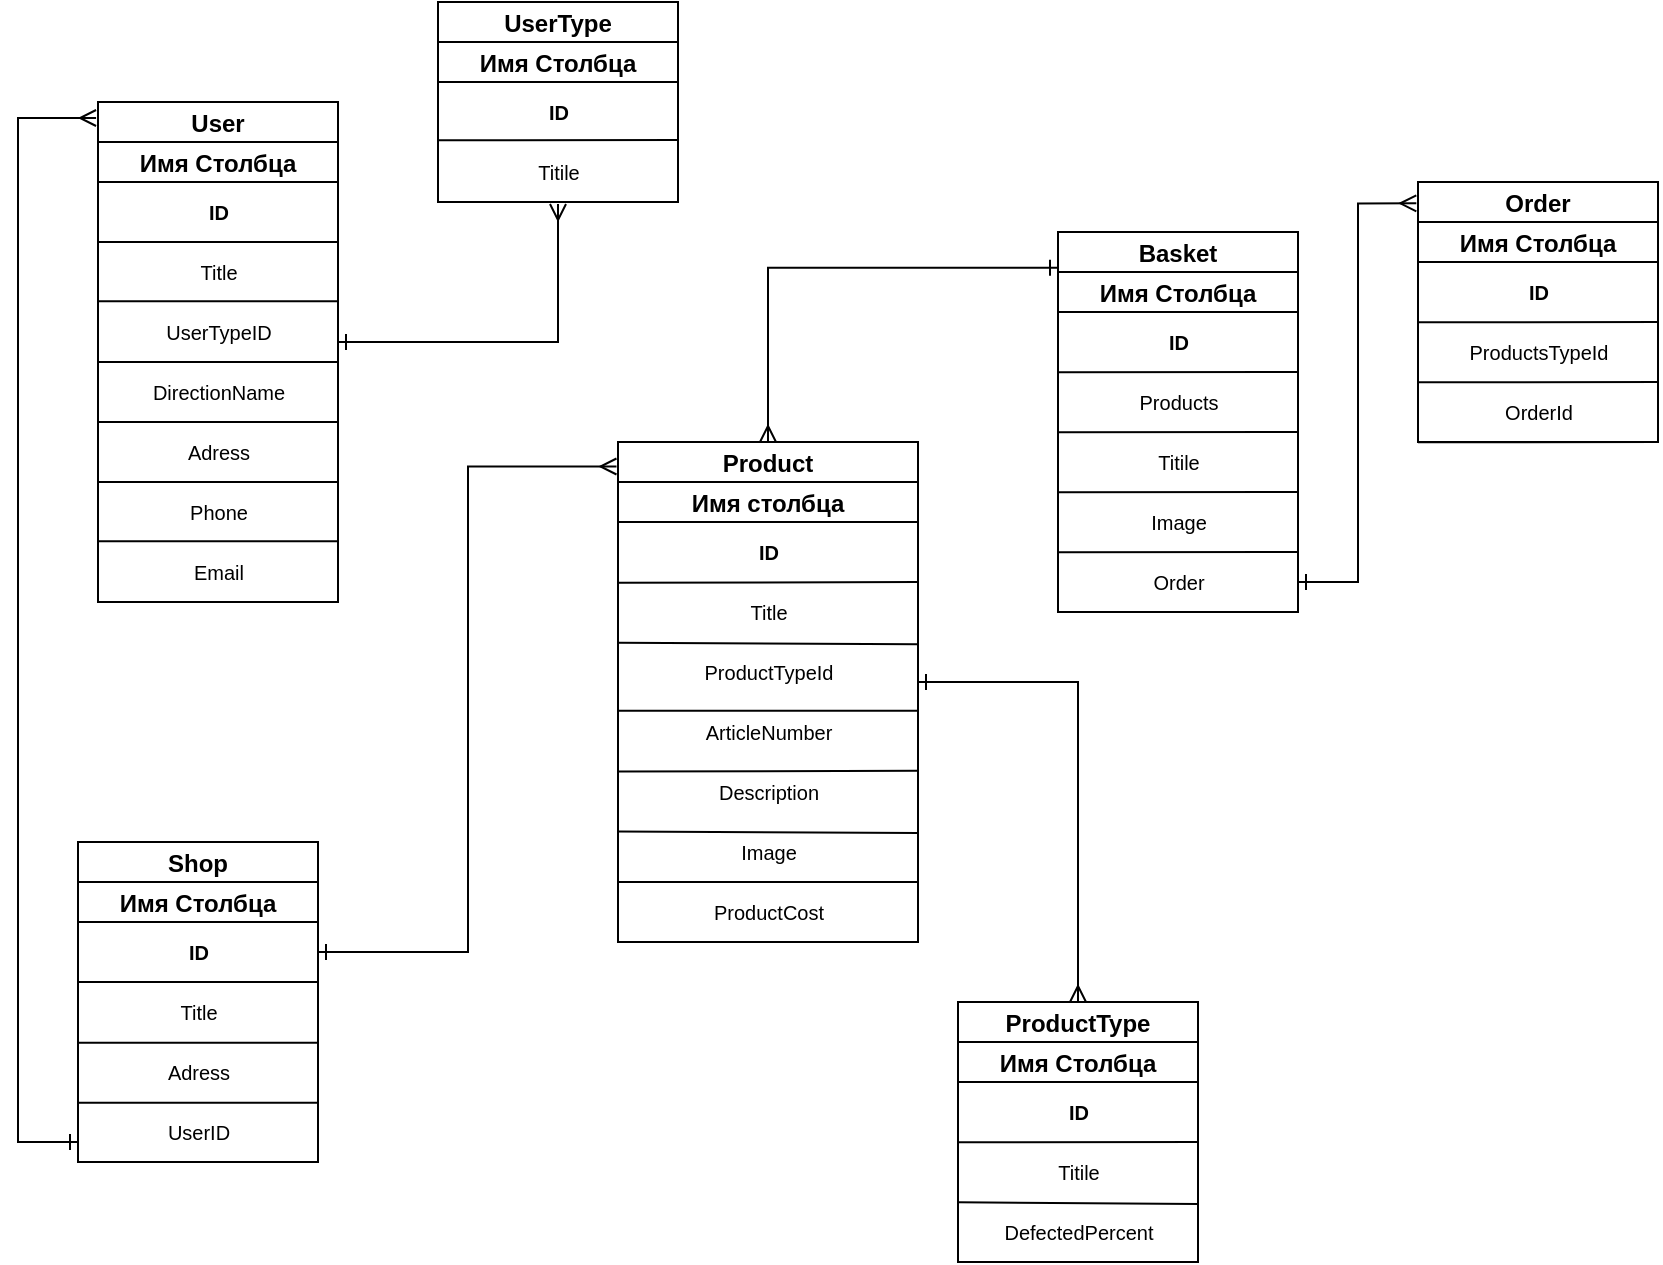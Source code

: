 <mxfile version="20.7.4" type="github">
  <diagram id="S4ZHQnEI5zB_dq3WCSS1" name="Страница 1">
    <mxGraphModel dx="2213" dy="791" grid="1" gridSize="10" guides="1" tooltips="1" connect="1" arrows="1" fold="1" page="1" pageScale="1" pageWidth="827" pageHeight="1169" math="0" shadow="0">
      <root>
        <mxCell id="0" />
        <mxCell id="1" parent="0" />
        <mxCell id="aR7pRef3RNW33j0qKMe8-32" style="edgeStyle=orthogonalEdgeStyle;rounded=0;orthogonalLoop=1;jettySize=auto;html=1;exitX=0.5;exitY=0;exitDx=0;exitDy=0;entryX=0;entryY=0.094;entryDx=0;entryDy=0;startArrow=ERmany;startFill=0;endArrow=ERone;endFill=0;entryPerimeter=0;" edge="1" parent="1" source="vTul4OdPjVE6quElLBkW-2" target="aR7pRef3RNW33j0qKMe8-25">
          <mxGeometry relative="1" as="geometry" />
        </mxCell>
        <mxCell id="vTul4OdPjVE6quElLBkW-2" value="Product" style="swimlane;childLayout=stackLayout;resizeParent=1;resizeParentMax=0;startSize=20;" parent="1" vertex="1">
          <mxGeometry x="-130" y="500" width="150" height="250" as="geometry">
            <mxRectangle x="90" y="320" width="90" height="30" as="alternateBounds" />
          </mxGeometry>
        </mxCell>
        <mxCell id="vTul4OdPjVE6quElLBkW-3" value="Имя столбца" style="swimlane;startSize=20;" parent="vTul4OdPjVE6quElLBkW-2" vertex="1">
          <mxGeometry y="20" width="150" height="230" as="geometry" />
        </mxCell>
        <mxCell id="vTul4OdPjVE6quElLBkW-12" value="&lt;font style=&quot;font-size: 10px;&quot;&gt;&lt;b&gt;ID&lt;/b&gt;&lt;/font&gt;" style="text;html=1;align=center;verticalAlign=middle;resizable=0;points=[];autosize=1;strokeColor=none;fillColor=none;" parent="vTul4OdPjVE6quElLBkW-3" vertex="1">
          <mxGeometry x="60" y="20" width="30" height="30" as="geometry" />
        </mxCell>
        <mxCell id="vTul4OdPjVE6quElLBkW-15" value="&lt;font style=&quot;font-size: 10px;&quot;&gt;Title&lt;/font&gt;" style="text;html=1;align=center;verticalAlign=middle;resizable=0;points=[];autosize=1;strokeColor=none;fillColor=none;" parent="vTul4OdPjVE6quElLBkW-3" vertex="1">
          <mxGeometry x="55" y="50" width="40" height="30" as="geometry" />
        </mxCell>
        <mxCell id="vTul4OdPjVE6quElLBkW-18" value="&lt;font style=&quot;font-size: 10px;&quot;&gt;ProductTypeId&lt;/font&gt;" style="text;html=1;align=center;verticalAlign=middle;resizable=0;points=[];autosize=1;strokeColor=none;fillColor=none;" parent="vTul4OdPjVE6quElLBkW-3" vertex="1">
          <mxGeometry x="30" y="80" width="90" height="30" as="geometry" />
        </mxCell>
        <mxCell id="vTul4OdPjVE6quElLBkW-21" value="&lt;font style=&quot;font-size: 10px;&quot;&gt;ArticleNumber&lt;/font&gt;" style="text;html=1;align=center;verticalAlign=middle;resizable=0;points=[];autosize=1;strokeColor=none;fillColor=none;" parent="vTul4OdPjVE6quElLBkW-3" vertex="1">
          <mxGeometry x="30" y="110" width="90" height="30" as="geometry" />
        </mxCell>
        <mxCell id="CazGZO6fMaM6c9ttCgKJ-2" value="&lt;font style=&quot;font-size: 10px;&quot;&gt;Description&lt;/font&gt;" style="text;html=1;align=center;verticalAlign=middle;resizable=0;points=[];autosize=1;strokeColor=none;fillColor=none;" parent="vTul4OdPjVE6quElLBkW-3" vertex="1">
          <mxGeometry x="40" y="140" width="70" height="30" as="geometry" />
        </mxCell>
        <mxCell id="CazGZO6fMaM6c9ttCgKJ-8" value="&lt;font style=&quot;font-size: 10px;&quot;&gt;Image&lt;/font&gt;" style="text;html=1;align=center;verticalAlign=middle;resizable=0;points=[];autosize=1;strokeColor=none;fillColor=none;" parent="vTul4OdPjVE6quElLBkW-3" vertex="1">
          <mxGeometry x="50" y="170" width="50" height="30" as="geometry" />
        </mxCell>
        <mxCell id="CazGZO6fMaM6c9ttCgKJ-21" value="&lt;span style=&quot;font-size: 10px;&quot;&gt;ProductCost&lt;/span&gt;" style="text;html=1;align=center;verticalAlign=middle;resizable=0;points=[];autosize=1;strokeColor=none;fillColor=none;" parent="vTul4OdPjVE6quElLBkW-3" vertex="1">
          <mxGeometry x="35" y="200" width="80" height="30" as="geometry" />
        </mxCell>
        <mxCell id="u0WVFN12JriDAWmPyZZD-37" value="" style="endArrow=none;html=1;rounded=0;" parent="vTul4OdPjVE6quElLBkW-3" edge="1">
          <mxGeometry width="50" height="50" relative="1" as="geometry">
            <mxPoint x="2.274e-13" y="200" as="sourcePoint" />
            <mxPoint x="150" y="200" as="targetPoint" />
          </mxGeometry>
        </mxCell>
        <mxCell id="u0WVFN12JriDAWmPyZZD-39" value="" style="endArrow=none;html=1;rounded=0;" parent="vTul4OdPjVE6quElLBkW-3" edge="1">
          <mxGeometry width="50" height="50" relative="1" as="geometry">
            <mxPoint y="144.79" as="sourcePoint" />
            <mxPoint x="150" y="144.37" as="targetPoint" />
          </mxGeometry>
        </mxCell>
        <mxCell id="u0WVFN12JriDAWmPyZZD-40" value="" style="endArrow=none;html=1;rounded=0;" parent="vTul4OdPjVE6quElLBkW-3" edge="1">
          <mxGeometry width="50" height="50" relative="1" as="geometry">
            <mxPoint y="114.37" as="sourcePoint" />
            <mxPoint x="150" y="114.37" as="targetPoint" />
          </mxGeometry>
        </mxCell>
        <mxCell id="u0WVFN12JriDAWmPyZZD-41" value="" style="endArrow=none;html=1;rounded=0;entryX=1.003;entryY=1.039;entryDx=0;entryDy=0;entryPerimeter=0;" parent="vTul4OdPjVE6quElLBkW-3" edge="1">
          <mxGeometry width="50" height="50" relative="1" as="geometry">
            <mxPoint y="174.79" as="sourcePoint" />
            <mxPoint x="150.45" y="175.54" as="targetPoint" />
          </mxGeometry>
        </mxCell>
        <mxCell id="u0WVFN12JriDAWmPyZZD-42" value="" style="endArrow=none;html=1;rounded=0;" parent="vTul4OdPjVE6quElLBkW-3" edge="1">
          <mxGeometry width="50" height="50" relative="1" as="geometry">
            <mxPoint y="50.42" as="sourcePoint" />
            <mxPoint x="150" y="50.0" as="targetPoint" />
          </mxGeometry>
        </mxCell>
        <mxCell id="u0WVFN12JriDAWmPyZZD-43" value="" style="endArrow=none;html=1;rounded=0;" parent="vTul4OdPjVE6quElLBkW-3" edge="1">
          <mxGeometry width="50" height="50" relative="1" as="geometry">
            <mxPoint y="20.0" as="sourcePoint" />
            <mxPoint x="150" y="20.0" as="targetPoint" />
          </mxGeometry>
        </mxCell>
        <mxCell id="u0WVFN12JriDAWmPyZZD-44" value="" style="endArrow=none;html=1;rounded=0;entryX=1.003;entryY=1.039;entryDx=0;entryDy=0;entryPerimeter=0;" parent="vTul4OdPjVE6quElLBkW-3" edge="1">
          <mxGeometry width="50" height="50" relative="1" as="geometry">
            <mxPoint y="80.42" as="sourcePoint" />
            <mxPoint x="150.45" y="81.17" as="targetPoint" />
          </mxGeometry>
        </mxCell>
        <mxCell id="cn69gw7ILmxcInQPHKgD-21" value="ProductType" style="swimlane;childLayout=stackLayout;resizeParent=1;resizeParentMax=0;startSize=20;" parent="1" vertex="1">
          <mxGeometry x="40" y="780" width="120" height="130" as="geometry" />
        </mxCell>
        <mxCell id="cn69gw7ILmxcInQPHKgD-22" value="Имя Столбца" style="swimlane;startSize=20;" parent="cn69gw7ILmxcInQPHKgD-21" vertex="1">
          <mxGeometry y="20" width="120" height="110" as="geometry" />
        </mxCell>
        <mxCell id="cn69gw7ILmxcInQPHKgD-23" value="&lt;font style=&quot;font-size: 10px;&quot;&gt;&lt;b&gt;ID&lt;/b&gt;&lt;/font&gt;" style="text;html=1;align=center;verticalAlign=middle;resizable=0;points=[];autosize=1;strokeColor=none;fillColor=none;" parent="cn69gw7ILmxcInQPHKgD-22" vertex="1">
          <mxGeometry x="45" y="20" width="30" height="30" as="geometry" />
        </mxCell>
        <mxCell id="cn69gw7ILmxcInQPHKgD-24" value="&lt;font style=&quot;font-size: 10px;&quot;&gt;Titile&lt;/font&gt;" style="text;html=1;align=center;verticalAlign=middle;resizable=0;points=[];autosize=1;strokeColor=none;fillColor=none;" parent="cn69gw7ILmxcInQPHKgD-22" vertex="1">
          <mxGeometry x="40" y="50" width="40" height="30" as="geometry" />
        </mxCell>
        <mxCell id="cn69gw7ILmxcInQPHKgD-25" value="&lt;font style=&quot;font-size: 10px;&quot;&gt;DefectedPercent&lt;/font&gt;" style="text;html=1;align=center;verticalAlign=middle;resizable=0;points=[];autosize=1;strokeColor=none;fillColor=none;" parent="cn69gw7ILmxcInQPHKgD-22" vertex="1">
          <mxGeometry x="10" y="80" width="100" height="30" as="geometry" />
        </mxCell>
        <mxCell id="u0WVFN12JriDAWmPyZZD-47" value="" style="endArrow=none;html=1;rounded=0;" parent="cn69gw7ILmxcInQPHKgD-22" edge="1">
          <mxGeometry width="50" height="50" relative="1" as="geometry">
            <mxPoint x="2.274e-13" y="50.17" as="sourcePoint" />
            <mxPoint x="120.0" y="50" as="targetPoint" />
          </mxGeometry>
        </mxCell>
        <mxCell id="u0WVFN12JriDAWmPyZZD-48" value="" style="endArrow=none;html=1;rounded=0;" parent="cn69gw7ILmxcInQPHKgD-22" edge="1">
          <mxGeometry width="50" height="50" relative="1" as="geometry">
            <mxPoint x="2.274e-13" y="80.17" as="sourcePoint" />
            <mxPoint x="120.0" y="81" as="targetPoint" />
          </mxGeometry>
        </mxCell>
        <mxCell id="cn69gw7ILmxcInQPHKgD-40" style="edgeStyle=orthogonalEdgeStyle;rounded=0;orthogonalLoop=1;jettySize=auto;html=1;startArrow=ERone;startFill=0;endArrow=ERmany;endFill=0;entryX=0.5;entryY=0;entryDx=0;entryDy=0;" parent="1" edge="1" target="cn69gw7ILmxcInQPHKgD-21">
          <mxGeometry relative="1" as="geometry">
            <mxPoint x="160" y="840" as="targetPoint" />
            <Array as="points">
              <mxPoint x="100" y="620" />
            </Array>
            <mxPoint x="20" y="620" as="sourcePoint" />
          </mxGeometry>
        </mxCell>
        <mxCell id="vZIxkEGsscEVKpL2EppK-4" value="User" style="swimlane;childLayout=stackLayout;resizeParent=1;resizeParentMax=0;startSize=20;" parent="1" vertex="1">
          <mxGeometry x="-390" y="330" width="120" height="250" as="geometry" />
        </mxCell>
        <mxCell id="vZIxkEGsscEVKpL2EppK-5" value="Имя Столбца" style="swimlane;startSize=20;" parent="vZIxkEGsscEVKpL2EppK-4" vertex="1">
          <mxGeometry y="20" width="120" height="230" as="geometry" />
        </mxCell>
        <mxCell id="vZIxkEGsscEVKpL2EppK-6" value="&lt;font style=&quot;font-size: 10px;&quot;&gt;&lt;b&gt;ID&lt;/b&gt;&lt;/font&gt;" style="text;html=1;align=center;verticalAlign=middle;resizable=0;points=[];autosize=1;strokeColor=none;fillColor=none;" parent="vZIxkEGsscEVKpL2EppK-5" vertex="1">
          <mxGeometry x="45" y="20" width="30" height="30" as="geometry" />
        </mxCell>
        <mxCell id="vZIxkEGsscEVKpL2EppK-7" value="&lt;font style=&quot;font-size: 10px;&quot;&gt;Title&lt;/font&gt;" style="text;html=1;align=center;verticalAlign=middle;resizable=0;points=[];autosize=1;strokeColor=none;fillColor=none;" parent="vZIxkEGsscEVKpL2EppK-5" vertex="1">
          <mxGeometry x="40" y="50" width="40" height="30" as="geometry" />
        </mxCell>
        <mxCell id="vZIxkEGsscEVKpL2EppK-8" value="&lt;font style=&quot;font-size: 10px;&quot;&gt;UserTypeID&lt;/font&gt;" style="text;html=1;align=center;verticalAlign=middle;resizable=0;points=[];autosize=1;strokeColor=none;fillColor=none;" parent="vZIxkEGsscEVKpL2EppK-5" vertex="1">
          <mxGeometry x="20" y="80" width="80" height="30" as="geometry" />
        </mxCell>
        <mxCell id="vZIxkEGsscEVKpL2EppK-9" value="&lt;font style=&quot;font-size: 10px;&quot;&gt;Adress&lt;/font&gt;" style="text;html=1;align=center;verticalAlign=middle;resizable=0;points=[];autosize=1;strokeColor=none;fillColor=none;" parent="vZIxkEGsscEVKpL2EppK-5" vertex="1">
          <mxGeometry x="35" y="140" width="50" height="30" as="geometry" />
        </mxCell>
        <mxCell id="vZIxkEGsscEVKpL2EppK-53" value="&lt;font style=&quot;font-size: 10px;&quot;&gt;Phone&lt;/font&gt;" style="text;html=1;align=center;verticalAlign=middle;resizable=0;points=[];autosize=1;strokeColor=none;fillColor=none;" parent="vZIxkEGsscEVKpL2EppK-5" vertex="1">
          <mxGeometry x="35" y="170" width="50" height="30" as="geometry" />
        </mxCell>
        <mxCell id="vZIxkEGsscEVKpL2EppK-54" value="&lt;font style=&quot;font-size: 10px;&quot;&gt;Email&lt;/font&gt;" style="text;html=1;align=center;verticalAlign=middle;resizable=0;points=[];autosize=1;strokeColor=none;fillColor=none;" parent="vZIxkEGsscEVKpL2EppK-5" vertex="1">
          <mxGeometry x="35" y="200" width="50" height="30" as="geometry" />
        </mxCell>
        <mxCell id="u0WVFN12JriDAWmPyZZD-20" value="" style="endArrow=none;html=1;rounded=0;" parent="vZIxkEGsscEVKpL2EppK-5" edge="1">
          <mxGeometry width="50" height="50" relative="1" as="geometry">
            <mxPoint y="110" as="sourcePoint" />
            <mxPoint x="120.0" y="110" as="targetPoint" />
          </mxGeometry>
        </mxCell>
        <mxCell id="u0WVFN12JriDAWmPyZZD-21" value="" style="endArrow=none;html=1;rounded=0;" parent="vZIxkEGsscEVKpL2EppK-5" edge="1">
          <mxGeometry width="50" height="50" relative="1" as="geometry">
            <mxPoint x="2.274e-13" y="79.58" as="sourcePoint" />
            <mxPoint x="120.0" y="79.58" as="targetPoint" />
          </mxGeometry>
        </mxCell>
        <mxCell id="u0WVFN12JriDAWmPyZZD-22" value="" style="endArrow=none;html=1;rounded=0;" parent="vZIxkEGsscEVKpL2EppK-5" edge="1">
          <mxGeometry width="50" height="50" relative="1" as="geometry">
            <mxPoint x="2.274e-13" y="50.0" as="sourcePoint" />
            <mxPoint x="120.0" y="50.0" as="targetPoint" />
          </mxGeometry>
        </mxCell>
        <mxCell id="u0WVFN12JriDAWmPyZZD-25" value="" style="endArrow=none;html=1;rounded=0;" parent="vZIxkEGsscEVKpL2EppK-5" edge="1">
          <mxGeometry width="50" height="50" relative="1" as="geometry">
            <mxPoint x="2.274e-13" y="140.0" as="sourcePoint" />
            <mxPoint x="120" y="140.0" as="targetPoint" />
          </mxGeometry>
        </mxCell>
        <mxCell id="u0WVFN12JriDAWmPyZZD-27" value="" style="endArrow=none;html=1;rounded=0;" parent="vZIxkEGsscEVKpL2EppK-5" edge="1">
          <mxGeometry width="50" height="50" relative="1" as="geometry">
            <mxPoint x="2.274e-13" y="199.58" as="sourcePoint" />
            <mxPoint x="120" y="199.58" as="targetPoint" />
          </mxGeometry>
        </mxCell>
        <mxCell id="u0WVFN12JriDAWmPyZZD-28" value="" style="endArrow=none;html=1;rounded=0;" parent="vZIxkEGsscEVKpL2EppK-5" edge="1">
          <mxGeometry width="50" height="50" relative="1" as="geometry">
            <mxPoint x="2.274e-13" y="170.0" as="sourcePoint" />
            <mxPoint x="120" y="170.0" as="targetPoint" />
          </mxGeometry>
        </mxCell>
        <mxCell id="vZIxkEGsscEVKpL2EppK-52" value="&lt;font style=&quot;font-size: 10px;&quot;&gt;DirectionName&lt;/font&gt;" style="text;html=1;align=center;verticalAlign=middle;resizable=0;points=[];autosize=1;strokeColor=none;fillColor=none;" parent="vZIxkEGsscEVKpL2EppK-5" vertex="1">
          <mxGeometry x="15" y="110" width="90" height="30" as="geometry" />
        </mxCell>
        <mxCell id="vZIxkEGsscEVKpL2EppK-100" style="edgeStyle=orthogonalEdgeStyle;rounded=0;orthogonalLoop=1;jettySize=auto;html=1;entryX=-0.008;entryY=0.032;entryDx=0;entryDy=0;startArrow=ERone;startFill=0;endArrow=ERmany;endFill=0;entryPerimeter=0;" parent="1" target="vZIxkEGsscEVKpL2EppK-4" edge="1">
          <mxGeometry relative="1" as="geometry">
            <Array as="points">
              <mxPoint x="-430" y="850" />
              <mxPoint x="-430" y="338" />
            </Array>
            <mxPoint x="-400" y="850" as="sourcePoint" />
          </mxGeometry>
        </mxCell>
        <mxCell id="vZIxkEGsscEVKpL2EppK-24" value="Shop" style="swimlane;childLayout=stackLayout;resizeParent=1;resizeParentMax=0;startSize=20;" parent="1" vertex="1">
          <mxGeometry x="-400" y="700" width="120" height="160" as="geometry" />
        </mxCell>
        <mxCell id="vZIxkEGsscEVKpL2EppK-25" value="Имя Столбца" style="swimlane;startSize=20;" parent="vZIxkEGsscEVKpL2EppK-24" vertex="1">
          <mxGeometry y="20" width="120" height="140" as="geometry" />
        </mxCell>
        <mxCell id="vZIxkEGsscEVKpL2EppK-26" value="&lt;font style=&quot;font-size: 10px;&quot;&gt;&lt;b&gt;ID&lt;/b&gt;&lt;/font&gt;" style="text;html=1;align=center;verticalAlign=middle;resizable=0;points=[];autosize=1;strokeColor=none;fillColor=none;" parent="vZIxkEGsscEVKpL2EppK-25" vertex="1">
          <mxGeometry x="45" y="20" width="30" height="30" as="geometry" />
        </mxCell>
        <mxCell id="vZIxkEGsscEVKpL2EppK-27" value="&lt;font style=&quot;font-size: 10px;&quot;&gt;Title&lt;/font&gt;" style="text;html=1;align=center;verticalAlign=middle;resizable=0;points=[];autosize=1;strokeColor=none;fillColor=none;" parent="vZIxkEGsscEVKpL2EppK-25" vertex="1">
          <mxGeometry x="40" y="50" width="40" height="30" as="geometry" />
        </mxCell>
        <mxCell id="vZIxkEGsscEVKpL2EppK-28" value="&lt;font style=&quot;font-size: 10px;&quot;&gt;Adress&lt;/font&gt;" style="text;html=1;align=center;verticalAlign=middle;resizable=0;points=[];autosize=1;strokeColor=none;fillColor=none;" parent="vZIxkEGsscEVKpL2EppK-25" vertex="1">
          <mxGeometry x="35" y="80" width="50" height="30" as="geometry" />
        </mxCell>
        <mxCell id="vZIxkEGsscEVKpL2EppK-29" value="&lt;font style=&quot;font-size: 10px;&quot;&gt;UserID&lt;/font&gt;" style="text;html=1;align=center;verticalAlign=middle;resizable=0;points=[];autosize=1;strokeColor=none;fillColor=none;" parent="vZIxkEGsscEVKpL2EppK-25" vertex="1">
          <mxGeometry x="35" y="110" width="50" height="30" as="geometry" />
        </mxCell>
        <mxCell id="u0WVFN12JriDAWmPyZZD-30" value="" style="endArrow=none;html=1;rounded=0;" parent="vZIxkEGsscEVKpL2EppK-25" edge="1">
          <mxGeometry width="50" height="50" relative="1" as="geometry">
            <mxPoint y="80.42" as="sourcePoint" />
            <mxPoint x="120" y="80.42" as="targetPoint" />
          </mxGeometry>
        </mxCell>
        <mxCell id="u0WVFN12JriDAWmPyZZD-31" value="" style="endArrow=none;html=1;rounded=0;" parent="vZIxkEGsscEVKpL2EppK-25" edge="1">
          <mxGeometry width="50" height="50" relative="1" as="geometry">
            <mxPoint x="2.274e-13" y="50.0" as="sourcePoint" />
            <mxPoint x="120" y="50.0" as="targetPoint" />
          </mxGeometry>
        </mxCell>
        <mxCell id="u0WVFN12JriDAWmPyZZD-32" value="" style="endArrow=none;html=1;rounded=0;" parent="vZIxkEGsscEVKpL2EppK-25" edge="1">
          <mxGeometry width="50" height="50" relative="1" as="geometry">
            <mxPoint y="110.42" as="sourcePoint" />
            <mxPoint x="120" y="110.42" as="targetPoint" />
          </mxGeometry>
        </mxCell>
        <mxCell id="vZIxkEGsscEVKpL2EppK-101" value="UserType" style="swimlane;childLayout=stackLayout;resizeParent=1;resizeParentMax=0;startSize=20;" parent="1" vertex="1">
          <mxGeometry x="-220" y="280" width="120" height="100" as="geometry" />
        </mxCell>
        <mxCell id="vZIxkEGsscEVKpL2EppK-102" value="Имя Столбца" style="swimlane;startSize=20;" parent="vZIxkEGsscEVKpL2EppK-101" vertex="1">
          <mxGeometry y="20" width="120" height="80" as="geometry" />
        </mxCell>
        <mxCell id="vZIxkEGsscEVKpL2EppK-103" value="&lt;font style=&quot;font-size: 10px;&quot;&gt;&lt;b&gt;ID&lt;/b&gt;&lt;/font&gt;" style="text;html=1;align=center;verticalAlign=middle;resizable=0;points=[];autosize=1;strokeColor=none;fillColor=none;" parent="vZIxkEGsscEVKpL2EppK-102" vertex="1">
          <mxGeometry x="45" y="20" width="30" height="30" as="geometry" />
        </mxCell>
        <mxCell id="vZIxkEGsscEVKpL2EppK-104" value="&lt;font style=&quot;font-size: 10px;&quot;&gt;Titile&lt;/font&gt;" style="text;html=1;align=center;verticalAlign=middle;resizable=0;points=[];autosize=1;strokeColor=none;fillColor=none;" parent="vZIxkEGsscEVKpL2EppK-102" vertex="1">
          <mxGeometry x="40" y="50" width="40" height="30" as="geometry" />
        </mxCell>
        <mxCell id="u0WVFN12JriDAWmPyZZD-45" value="" style="endArrow=none;html=1;rounded=0;" parent="vZIxkEGsscEVKpL2EppK-102" edge="1">
          <mxGeometry width="50" height="50" relative="1" as="geometry">
            <mxPoint y="49.17" as="sourcePoint" />
            <mxPoint x="120" y="49" as="targetPoint" />
          </mxGeometry>
        </mxCell>
        <mxCell id="vZIxkEGsscEVKpL2EppK-122" style="edgeStyle=orthogonalEdgeStyle;rounded=0;orthogonalLoop=1;jettySize=auto;html=1;startArrow=ERone;startFill=0;endArrow=ERmany;endFill=0;" parent="1" edge="1">
          <mxGeometry relative="1" as="geometry">
            <mxPoint x="-160" y="381" as="targetPoint" />
            <Array as="points">
              <mxPoint x="-160" y="450" />
              <mxPoint x="-160" y="381" />
            </Array>
            <mxPoint x="-270" y="450" as="sourcePoint" />
          </mxGeometry>
        </mxCell>
        <mxCell id="aR7pRef3RNW33j0qKMe8-24" style="edgeStyle=orthogonalEdgeStyle;rounded=0;orthogonalLoop=1;jettySize=auto;html=1;exitX=-0.005;exitY=0.049;exitDx=0;exitDy=0;entryX=1;entryY=0.25;entryDx=0;entryDy=0;startArrow=ERmany;startFill=0;endArrow=ERone;endFill=0;exitPerimeter=0;" edge="1" parent="1" source="vTul4OdPjVE6quElLBkW-2" target="vZIxkEGsscEVKpL2EppK-25">
          <mxGeometry relative="1" as="geometry" />
        </mxCell>
        <mxCell id="aR7pRef3RNW33j0qKMe8-25" value="Basket" style="swimlane;childLayout=stackLayout;resizeParent=1;resizeParentMax=0;startSize=20;" vertex="1" parent="1">
          <mxGeometry x="90" y="395" width="120" height="190" as="geometry" />
        </mxCell>
        <mxCell id="aR7pRef3RNW33j0qKMe8-26" value="Имя Столбца" style="swimlane;startSize=20;" vertex="1" parent="aR7pRef3RNW33j0qKMe8-25">
          <mxGeometry y="20" width="120" height="170" as="geometry" />
        </mxCell>
        <mxCell id="aR7pRef3RNW33j0qKMe8-27" value="&lt;font style=&quot;font-size: 10px;&quot;&gt;Products&lt;/font&gt;" style="text;html=1;align=center;verticalAlign=middle;resizable=0;points=[];autosize=1;strokeColor=none;fillColor=none;" vertex="1" parent="aR7pRef3RNW33j0qKMe8-26">
          <mxGeometry x="30" y="50" width="60" height="30" as="geometry" />
        </mxCell>
        <mxCell id="aR7pRef3RNW33j0qKMe8-30" value="" style="endArrow=none;html=1;rounded=0;" edge="1" parent="aR7pRef3RNW33j0qKMe8-26">
          <mxGeometry width="50" height="50" relative="1" as="geometry">
            <mxPoint x="2.274e-13" y="50.17" as="sourcePoint" />
            <mxPoint x="120.0" y="50" as="targetPoint" />
          </mxGeometry>
        </mxCell>
        <mxCell id="aR7pRef3RNW33j0qKMe8-33" value="" style="endArrow=none;html=1;rounded=0;" edge="1" parent="aR7pRef3RNW33j0qKMe8-26">
          <mxGeometry width="50" height="50" relative="1" as="geometry">
            <mxPoint y="80.17" as="sourcePoint" />
            <mxPoint x="120" y="80" as="targetPoint" />
          </mxGeometry>
        </mxCell>
        <mxCell id="aR7pRef3RNW33j0qKMe8-28" value="&lt;font style=&quot;font-size: 10px;&quot;&gt;Image&lt;/font&gt;" style="text;html=1;align=center;verticalAlign=middle;resizable=0;points=[];autosize=1;strokeColor=none;fillColor=none;" vertex="1" parent="aR7pRef3RNW33j0qKMe8-26">
          <mxGeometry x="35" y="110" width="50" height="30" as="geometry" />
        </mxCell>
        <mxCell id="aR7pRef3RNW33j0qKMe8-34" value="&lt;font style=&quot;font-size: 10px;&quot;&gt;&lt;b&gt;ID&lt;/b&gt;&lt;/font&gt;" style="text;html=1;align=center;verticalAlign=middle;resizable=0;points=[];autosize=1;strokeColor=none;fillColor=none;" vertex="1" parent="aR7pRef3RNW33j0qKMe8-26">
          <mxGeometry x="45" y="20" width="30" height="30" as="geometry" />
        </mxCell>
        <mxCell id="aR7pRef3RNW33j0qKMe8-35" value="" style="endArrow=none;html=1;rounded=0;" edge="1" parent="aR7pRef3RNW33j0qKMe8-26">
          <mxGeometry width="50" height="50" relative="1" as="geometry">
            <mxPoint y="110.17" as="sourcePoint" />
            <mxPoint x="120" y="110" as="targetPoint" />
          </mxGeometry>
        </mxCell>
        <mxCell id="aR7pRef3RNW33j0qKMe8-36" value="&lt;font style=&quot;font-size: 10px;&quot;&gt;Titile&lt;/font&gt;" style="text;html=1;align=center;verticalAlign=middle;resizable=0;points=[];autosize=1;strokeColor=none;fillColor=none;" vertex="1" parent="aR7pRef3RNW33j0qKMe8-26">
          <mxGeometry x="40" y="80" width="40" height="30" as="geometry" />
        </mxCell>
        <mxCell id="aR7pRef3RNW33j0qKMe8-37" value="" style="endArrow=none;html=1;rounded=0;" edge="1" parent="aR7pRef3RNW33j0qKMe8-26">
          <mxGeometry width="50" height="50" relative="1" as="geometry">
            <mxPoint y="140.17" as="sourcePoint" />
            <mxPoint x="120" y="140" as="targetPoint" />
          </mxGeometry>
        </mxCell>
        <mxCell id="aR7pRef3RNW33j0qKMe8-38" value="&lt;font style=&quot;font-size: 10px;&quot;&gt;Order&lt;/font&gt;" style="text;html=1;align=center;verticalAlign=middle;resizable=0;points=[];autosize=1;strokeColor=none;fillColor=none;" vertex="1" parent="aR7pRef3RNW33j0qKMe8-26">
          <mxGeometry x="35" y="140" width="50" height="30" as="geometry" />
        </mxCell>
        <mxCell id="aR7pRef3RNW33j0qKMe8-67" style="edgeStyle=orthogonalEdgeStyle;rounded=0;orthogonalLoop=1;jettySize=auto;html=1;exitX=-0.007;exitY=0.082;exitDx=0;exitDy=0;startArrow=ERmany;startFill=0;endArrow=ERone;endFill=0;exitPerimeter=0;" edge="1" parent="1" source="aR7pRef3RNW33j0qKMe8-39">
          <mxGeometry relative="1" as="geometry">
            <mxPoint x="210" y="570" as="targetPoint" />
            <Array as="points">
              <mxPoint x="240" y="381" />
              <mxPoint x="240" y="570" />
            </Array>
          </mxGeometry>
        </mxCell>
        <mxCell id="aR7pRef3RNW33j0qKMe8-39" value="Order" style="swimlane;childLayout=stackLayout;resizeParent=1;resizeParentMax=0;startSize=20;" vertex="1" parent="1">
          <mxGeometry x="270" y="370" width="120" height="130" as="geometry" />
        </mxCell>
        <mxCell id="aR7pRef3RNW33j0qKMe8-40" value="Имя Столбца" style="swimlane;startSize=20;" vertex="1" parent="aR7pRef3RNW33j0qKMe8-39">
          <mxGeometry y="20" width="120" height="110" as="geometry" />
        </mxCell>
        <mxCell id="aR7pRef3RNW33j0qKMe8-41" value="&lt;font style=&quot;font-size: 10px;&quot;&gt;ProductsTypeId&lt;/font&gt;" style="text;html=1;align=center;verticalAlign=middle;resizable=0;points=[];autosize=1;strokeColor=none;fillColor=none;" vertex="1" parent="aR7pRef3RNW33j0qKMe8-40">
          <mxGeometry x="15" y="50" width="90" height="30" as="geometry" />
        </mxCell>
        <mxCell id="aR7pRef3RNW33j0qKMe8-42" value="" style="endArrow=none;html=1;rounded=0;" edge="1" parent="aR7pRef3RNW33j0qKMe8-40">
          <mxGeometry width="50" height="50" relative="1" as="geometry">
            <mxPoint x="2.274e-13" y="50.17" as="sourcePoint" />
            <mxPoint x="120.0" y="50" as="targetPoint" />
          </mxGeometry>
        </mxCell>
        <mxCell id="aR7pRef3RNW33j0qKMe8-43" value="" style="endArrow=none;html=1;rounded=0;" edge="1" parent="aR7pRef3RNW33j0qKMe8-40">
          <mxGeometry width="50" height="50" relative="1" as="geometry">
            <mxPoint y="80.17" as="sourcePoint" />
            <mxPoint x="120" y="80" as="targetPoint" />
          </mxGeometry>
        </mxCell>
        <mxCell id="aR7pRef3RNW33j0qKMe8-44" value="&lt;font style=&quot;font-size: 10px;&quot;&gt;OrderId&lt;/font&gt;" style="text;html=1;align=center;verticalAlign=middle;resizable=0;points=[];autosize=1;strokeColor=none;fillColor=none;" vertex="1" parent="aR7pRef3RNW33j0qKMe8-40">
          <mxGeometry x="30" y="80" width="60" height="30" as="geometry" />
        </mxCell>
        <mxCell id="aR7pRef3RNW33j0qKMe8-45" value="&lt;font style=&quot;font-size: 10px;&quot;&gt;&lt;b&gt;ID&lt;/b&gt;&lt;/font&gt;" style="text;html=1;align=center;verticalAlign=middle;resizable=0;points=[];autosize=1;strokeColor=none;fillColor=none;" vertex="1" parent="aR7pRef3RNW33j0qKMe8-40">
          <mxGeometry x="45" y="20" width="30" height="30" as="geometry" />
        </mxCell>
        <mxCell id="aR7pRef3RNW33j0qKMe8-46" value="" style="endArrow=none;html=1;rounded=0;" edge="1" parent="aR7pRef3RNW33j0qKMe8-40">
          <mxGeometry width="50" height="50" relative="1" as="geometry">
            <mxPoint y="110.17" as="sourcePoint" />
            <mxPoint x="120" y="110" as="targetPoint" />
          </mxGeometry>
        </mxCell>
      </root>
    </mxGraphModel>
  </diagram>
</mxfile>
